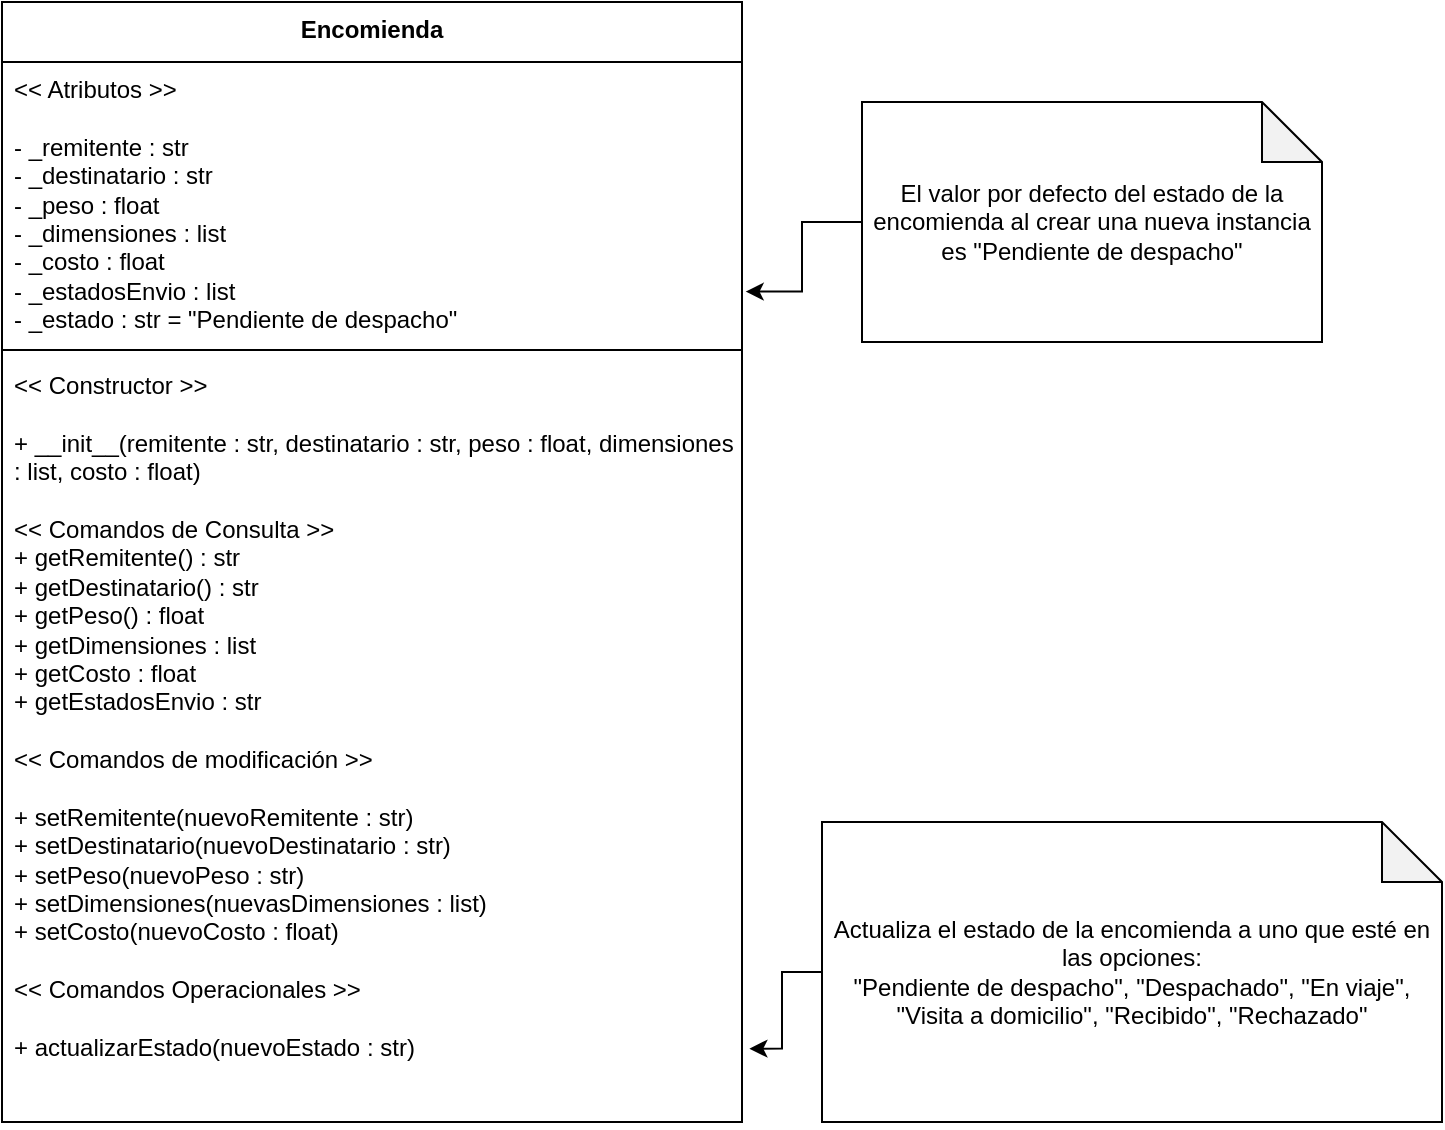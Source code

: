 <mxfile version="22.1.22" type="embed">
  <diagram name="Página-1" id="PZASJThlbfpamCoLRvME">
    <mxGraphModel dx="442" dy="537" grid="1" gridSize="10" guides="1" tooltips="1" connect="1" arrows="1" fold="1" page="1" pageScale="1" pageWidth="827" pageHeight="1169" math="0" shadow="0">
      <root>
        <mxCell id="0" />
        <mxCell id="1" parent="0" />
        <mxCell id="YJ-1BJ_aiNZD9yLEBllh-1" value="Encomienda" style="swimlane;fontStyle=1;align=center;verticalAlign=top;childLayout=stackLayout;horizontal=1;startSize=30;horizontalStack=0;resizeParent=1;resizeParentMax=0;resizeLast=0;collapsible=1;marginBottom=0;whiteSpace=wrap;html=1;" parent="1" vertex="1">
          <mxGeometry x="110" y="40" width="370" height="560" as="geometry" />
        </mxCell>
        <mxCell id="YJ-1BJ_aiNZD9yLEBllh-2" value="&amp;lt;&amp;lt; Atributos &amp;gt;&amp;gt;&lt;div&gt;&lt;br&gt;&lt;/div&gt;&lt;div&gt;- _remitente : str&lt;/div&gt;&lt;div&gt;- _destinatario : str&lt;/div&gt;&lt;div&gt;- _peso : float&lt;/div&gt;&lt;div&gt;- _dimensiones : list&lt;/div&gt;&lt;div&gt;- _costo : float&lt;/div&gt;&lt;div&gt;- _estadosEnvio : list&lt;/div&gt;&lt;div&gt;- _estado : str = &quot;Pendiente de despacho&quot;&lt;/div&gt;" style="text;strokeColor=none;fillColor=none;align=left;verticalAlign=top;spacingLeft=4;spacingRight=4;overflow=hidden;rotatable=0;points=[[0,0.5],[1,0.5]];portConstraint=eastwest;whiteSpace=wrap;html=1;" parent="YJ-1BJ_aiNZD9yLEBllh-1" vertex="1">
          <mxGeometry y="30" width="370" height="140" as="geometry" />
        </mxCell>
        <mxCell id="YJ-1BJ_aiNZD9yLEBllh-3" value="" style="line;strokeWidth=1;fillColor=none;align=left;verticalAlign=middle;spacingTop=-1;spacingLeft=3;spacingRight=3;rotatable=0;labelPosition=right;points=[];portConstraint=eastwest;strokeColor=inherit;" parent="YJ-1BJ_aiNZD9yLEBllh-1" vertex="1">
          <mxGeometry y="170" width="370" height="8" as="geometry" />
        </mxCell>
        <mxCell id="YJ-1BJ_aiNZD9yLEBllh-4" value="&amp;lt;&amp;lt; Constructor &amp;gt;&amp;gt;&lt;div&gt;&lt;br&gt;&lt;/div&gt;&lt;div&gt;+ __init__(remitente : str, destinatario : str, peso : float, dimensiones : list, costo : float)&lt;/div&gt;&lt;div&gt;&lt;br&gt;&lt;/div&gt;&lt;div&gt;&amp;lt;&amp;lt; Comandos de Consulta &amp;gt;&amp;gt;&lt;/div&gt;&lt;div&gt;+ getRemitente() : str&lt;/div&gt;&lt;div&gt;+ getDestinatario() : str&lt;/div&gt;&lt;div&gt;+ getPeso() : float&lt;/div&gt;&lt;div&gt;+ getDimensiones : list&lt;/div&gt;&lt;div&gt;+ getCosto : float&lt;/div&gt;&lt;div&gt;+ getEstadosEnvio : str&lt;/div&gt;&lt;div&gt;&lt;br&gt;&lt;/div&gt;&lt;div&gt;&amp;lt;&amp;lt; Comandos de modificación &amp;gt;&amp;gt;&lt;/div&gt;&lt;div&gt;&lt;br&gt;&lt;/div&gt;&lt;div&gt;+ setRemitente(nuevoRemitente : str)&lt;/div&gt;&lt;div&gt;+ setDestinatario(nuevoDestinatario : str)&lt;/div&gt;&lt;div&gt;+ setPeso(nuevoPeso : str)&lt;/div&gt;&lt;div&gt;+ setDimensiones(nuevasDimensiones : list)&lt;/div&gt;&lt;div&gt;+ setCosto(nuevoCosto : float)&lt;/div&gt;&lt;div&gt;&lt;br&gt;&lt;/div&gt;&lt;div&gt;&amp;lt;&amp;lt; Comandos Operacionales &amp;gt;&amp;gt;&amp;nbsp;&lt;/div&gt;&lt;div&gt;&lt;br&gt;&lt;/div&gt;&lt;div&gt;+ actualizarEstado(nuevoEstado : str)&lt;/div&gt;" style="text;strokeColor=none;fillColor=none;align=left;verticalAlign=top;spacingLeft=4;spacingRight=4;overflow=hidden;rotatable=0;points=[[0,0.5],[1,0.5]];portConstraint=eastwest;whiteSpace=wrap;html=1;" parent="YJ-1BJ_aiNZD9yLEBllh-1" vertex="1">
          <mxGeometry y="178" width="370" height="382" as="geometry" />
        </mxCell>
        <mxCell id="YJ-1BJ_aiNZD9yLEBllh-5" value="El valor por defecto del estado de la encomienda al crear una nueva instancia es &quot;Pendiente de despacho&quot;" style="shape=note;whiteSpace=wrap;html=1;backgroundOutline=1;darkOpacity=0.05;" parent="1" vertex="1">
          <mxGeometry x="540" y="90" width="230" height="120" as="geometry" />
        </mxCell>
        <mxCell id="YJ-1BJ_aiNZD9yLEBllh-6" style="edgeStyle=orthogonalEdgeStyle;rounded=0;orthogonalLoop=1;jettySize=auto;html=1;entryX=1.005;entryY=0.82;entryDx=0;entryDy=0;entryPerimeter=0;" parent="1" source="YJ-1BJ_aiNZD9yLEBllh-5" target="YJ-1BJ_aiNZD9yLEBllh-2" edge="1">
          <mxGeometry relative="1" as="geometry" />
        </mxCell>
        <mxCell id="YJ-1BJ_aiNZD9yLEBllh-7" value="Actualiza el estado de la encomienda a uno que esté en las opciones:&lt;div&gt;&lt;span class=&quot;hljs-string&quot;&gt;&quot;Pendiente de despacho&quot;&lt;/span&gt;, &lt;span class=&quot;hljs-string&quot;&gt;&quot;Despachado&quot;&lt;/span&gt;, &lt;span class=&quot;hljs-string&quot;&gt;&quot;En viaje&quot;&lt;/span&gt;, &lt;br&gt;                           &lt;span class=&quot;hljs-string&quot;&gt;&quot;Visita a domicilio&quot;&lt;/span&gt;, &lt;span class=&quot;hljs-string&quot;&gt;&quot;Recibido&quot;&lt;/span&gt;, &lt;span class=&quot;hljs-string&quot;&gt;&quot;Rechazado&quot;&lt;/span&gt;&lt;br&gt;&lt;/div&gt;" style="shape=note;whiteSpace=wrap;html=1;backgroundOutline=1;darkOpacity=0.05;" parent="1" vertex="1">
          <mxGeometry x="520" y="450" width="310" height="150" as="geometry" />
        </mxCell>
        <mxCell id="YJ-1BJ_aiNZD9yLEBllh-8" style="edgeStyle=orthogonalEdgeStyle;rounded=0;orthogonalLoop=1;jettySize=auto;html=1;entryX=1.01;entryY=0.904;entryDx=0;entryDy=0;entryPerimeter=0;" parent="1" source="YJ-1BJ_aiNZD9yLEBllh-7" target="YJ-1BJ_aiNZD9yLEBllh-4" edge="1">
          <mxGeometry relative="1" as="geometry" />
        </mxCell>
      </root>
    </mxGraphModel>
  </diagram>
</mxfile>
